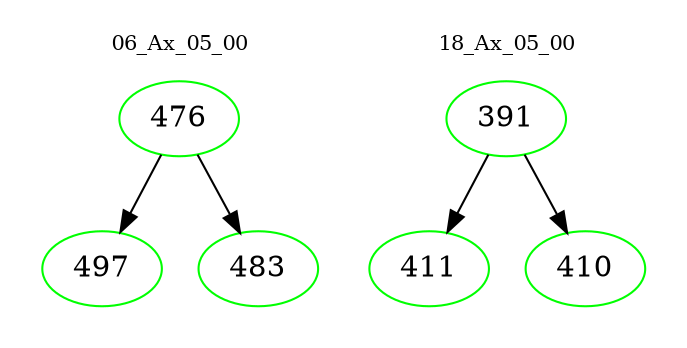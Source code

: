 digraph{
subgraph cluster_0 {
color = white
label = "06_Ax_05_00";
fontsize=10;
T0_476 [label="476", color="green"]
T0_476 -> T0_497 [color="black"]
T0_497 [label="497", color="green"]
T0_476 -> T0_483 [color="black"]
T0_483 [label="483", color="green"]
}
subgraph cluster_1 {
color = white
label = "18_Ax_05_00";
fontsize=10;
T1_391 [label="391", color="green"]
T1_391 -> T1_411 [color="black"]
T1_411 [label="411", color="green"]
T1_391 -> T1_410 [color="black"]
T1_410 [label="410", color="green"]
}
}
